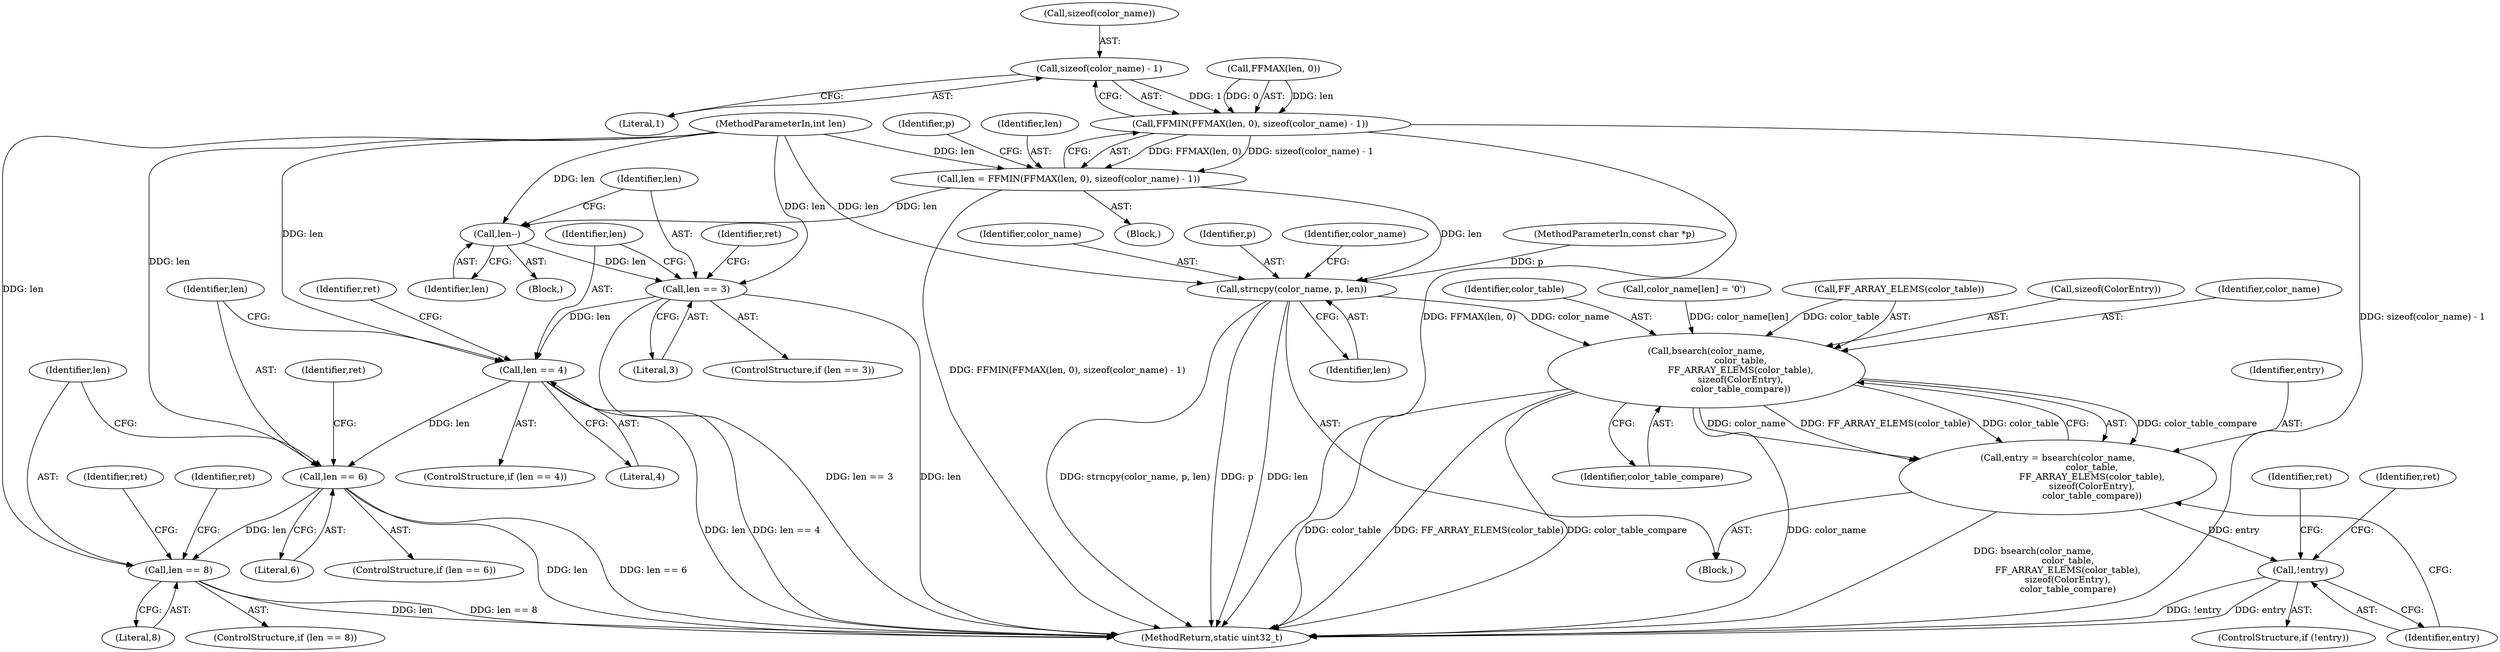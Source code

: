 digraph "0_FFmpeg_cb243972b121b1ae6b60a78ff55a0506c69f3879@API" {
"1000116" [label="(Call,sizeof(color_name) - 1)"];
"1000112" [label="(Call,FFMIN(FFMAX(len, 0), sizeof(color_name) - 1))"];
"1000110" [label="(Call,len = FFMIN(FFMAX(len, 0), sizeof(color_name) - 1))"];
"1000128" [label="(Call,len--)"];
"1000131" [label="(Call,len == 3)"];
"1000159" [label="(Call,len == 4)"];
"1000194" [label="(Call,len == 6)"];
"1000241" [label="(Call,len == 8)"];
"1000302" [label="(Call,strncpy(color_name, p, len))"];
"1000313" [label="(Call,bsearch(color_name,\n                        color_table,\n                        FF_ARRAY_ELEMS(color_table),\n                        sizeof(ColorEntry),\n                        color_table_compare))"];
"1000311" [label="(Call,entry = bsearch(color_name,\n                        color_table,\n                        FF_ARRAY_ELEMS(color_table),\n                        sizeof(ColorEntry),\n                        color_table_compare))"];
"1000322" [label="(Call,!entry)"];
"1000301" [label="(Block,)"];
"1000316" [label="(Call,FF_ARRAY_ELEMS(color_table))"];
"1000311" [label="(Call,entry = bsearch(color_name,\n                        color_table,\n                        FF_ARRAY_ELEMS(color_table),\n                        sizeof(ColorEntry),\n                        color_table_compare))"];
"1000241" [label="(Call,len == 8)"];
"1000243" [label="(Literal,8)"];
"1000112" [label="(Call,FFMIN(FFMAX(len, 0), sizeof(color_name) - 1))"];
"1000164" [label="(Identifier,ret)"];
"1000242" [label="(Identifier,len)"];
"1000323" [label="(Identifier,entry)"];
"1000195" [label="(Identifier,len)"];
"1000116" [label="(Call,sizeof(color_name) - 1)"];
"1000113" [label="(Call,FFMAX(len, 0))"];
"1000321" [label="(ControlStructure,if (!entry))"];
"1000332" [label="(Identifier,ret)"];
"1000194" [label="(Call,len == 6)"];
"1000318" [label="(Call,sizeof(ColorEntry))"];
"1000101" [label="(MethodParameterIn,const char *p)"];
"1000314" [label="(Identifier,color_name)"];
"1000111" [label="(Identifier,len)"];
"1000322" [label="(Call,!entry)"];
"1000327" [label="(Identifier,ret)"];
"1000125" [label="(Block,)"];
"1000160" [label="(Identifier,len)"];
"1000303" [label="(Identifier,color_name)"];
"1000325" [label="(Identifier,ret)"];
"1000128" [label="(Call,len--)"];
"1000158" [label="(ControlStructure,if (len == 4))"];
"1000313" [label="(Call,bsearch(color_name,\n                        color_table,\n                        FF_ARRAY_ELEMS(color_table),\n                        sizeof(ColorEntry),\n                        color_table_compare))"];
"1000133" [label="(Literal,3)"];
"1000103" [label="(Block,)"];
"1000315" [label="(Identifier,color_table)"];
"1000110" [label="(Call,len = FFMIN(FFMAX(len, 0), sizeof(color_name) - 1))"];
"1000193" [label="(ControlStructure,if (len == 6))"];
"1000306" [label="(Call,color_name[len] = '\0')"];
"1000131" [label="(Call,len == 3)"];
"1000136" [label="(Identifier,ret)"];
"1000199" [label="(Identifier,ret)"];
"1000246" [label="(Identifier,ret)"];
"1000129" [label="(Identifier,len)"];
"1000240" [label="(ControlStructure,if (len == 8))"];
"1000304" [label="(Identifier,p)"];
"1000312" [label="(Identifier,entry)"];
"1000302" [label="(Call,strncpy(color_name, p, len))"];
"1000308" [label="(Identifier,color_name)"];
"1000123" [label="(Identifier,p)"];
"1000102" [label="(MethodParameterIn,int len)"];
"1000130" [label="(ControlStructure,if (len == 3))"];
"1000305" [label="(Identifier,len)"];
"1000161" [label="(Literal,4)"];
"1000132" [label="(Identifier,len)"];
"1000196" [label="(Literal,6)"];
"1000320" [label="(Identifier,color_table_compare)"];
"1000333" [label="(MethodReturn,static uint32_t)"];
"1000117" [label="(Call,sizeof(color_name))"];
"1000159" [label="(Call,len == 4)"];
"1000119" [label="(Literal,1)"];
"1000116" -> "1000112"  [label="AST: "];
"1000116" -> "1000119"  [label="CFG: "];
"1000117" -> "1000116"  [label="AST: "];
"1000119" -> "1000116"  [label="AST: "];
"1000112" -> "1000116"  [label="CFG: "];
"1000116" -> "1000112"  [label="DDG: 1"];
"1000112" -> "1000110"  [label="AST: "];
"1000113" -> "1000112"  [label="AST: "];
"1000110" -> "1000112"  [label="CFG: "];
"1000112" -> "1000333"  [label="DDG: FFMAX(len, 0)"];
"1000112" -> "1000333"  [label="DDG: sizeof(color_name) - 1"];
"1000112" -> "1000110"  [label="DDG: FFMAX(len, 0)"];
"1000112" -> "1000110"  [label="DDG: sizeof(color_name) - 1"];
"1000113" -> "1000112"  [label="DDG: len"];
"1000113" -> "1000112"  [label="DDG: 0"];
"1000110" -> "1000103"  [label="AST: "];
"1000111" -> "1000110"  [label="AST: "];
"1000123" -> "1000110"  [label="CFG: "];
"1000110" -> "1000333"  [label="DDG: FFMIN(FFMAX(len, 0), sizeof(color_name) - 1)"];
"1000102" -> "1000110"  [label="DDG: len"];
"1000110" -> "1000128"  [label="DDG: len"];
"1000110" -> "1000302"  [label="DDG: len"];
"1000128" -> "1000125"  [label="AST: "];
"1000128" -> "1000129"  [label="CFG: "];
"1000129" -> "1000128"  [label="AST: "];
"1000132" -> "1000128"  [label="CFG: "];
"1000102" -> "1000128"  [label="DDG: len"];
"1000128" -> "1000131"  [label="DDG: len"];
"1000131" -> "1000130"  [label="AST: "];
"1000131" -> "1000133"  [label="CFG: "];
"1000132" -> "1000131"  [label="AST: "];
"1000133" -> "1000131"  [label="AST: "];
"1000136" -> "1000131"  [label="CFG: "];
"1000160" -> "1000131"  [label="CFG: "];
"1000131" -> "1000333"  [label="DDG: len"];
"1000131" -> "1000333"  [label="DDG: len == 3"];
"1000102" -> "1000131"  [label="DDG: len"];
"1000131" -> "1000159"  [label="DDG: len"];
"1000159" -> "1000158"  [label="AST: "];
"1000159" -> "1000161"  [label="CFG: "];
"1000160" -> "1000159"  [label="AST: "];
"1000161" -> "1000159"  [label="AST: "];
"1000164" -> "1000159"  [label="CFG: "];
"1000195" -> "1000159"  [label="CFG: "];
"1000159" -> "1000333"  [label="DDG: len == 4"];
"1000159" -> "1000333"  [label="DDG: len"];
"1000102" -> "1000159"  [label="DDG: len"];
"1000159" -> "1000194"  [label="DDG: len"];
"1000194" -> "1000193"  [label="AST: "];
"1000194" -> "1000196"  [label="CFG: "];
"1000195" -> "1000194"  [label="AST: "];
"1000196" -> "1000194"  [label="AST: "];
"1000199" -> "1000194"  [label="CFG: "];
"1000242" -> "1000194"  [label="CFG: "];
"1000194" -> "1000333"  [label="DDG: len == 6"];
"1000194" -> "1000333"  [label="DDG: len"];
"1000102" -> "1000194"  [label="DDG: len"];
"1000194" -> "1000241"  [label="DDG: len"];
"1000241" -> "1000240"  [label="AST: "];
"1000241" -> "1000243"  [label="CFG: "];
"1000242" -> "1000241"  [label="AST: "];
"1000243" -> "1000241"  [label="AST: "];
"1000246" -> "1000241"  [label="CFG: "];
"1000332" -> "1000241"  [label="CFG: "];
"1000241" -> "1000333"  [label="DDG: len"];
"1000241" -> "1000333"  [label="DDG: len == 8"];
"1000102" -> "1000241"  [label="DDG: len"];
"1000302" -> "1000301"  [label="AST: "];
"1000302" -> "1000305"  [label="CFG: "];
"1000303" -> "1000302"  [label="AST: "];
"1000304" -> "1000302"  [label="AST: "];
"1000305" -> "1000302"  [label="AST: "];
"1000308" -> "1000302"  [label="CFG: "];
"1000302" -> "1000333"  [label="DDG: p"];
"1000302" -> "1000333"  [label="DDG: len"];
"1000302" -> "1000333"  [label="DDG: strncpy(color_name, p, len)"];
"1000101" -> "1000302"  [label="DDG: p"];
"1000102" -> "1000302"  [label="DDG: len"];
"1000302" -> "1000313"  [label="DDG: color_name"];
"1000313" -> "1000311"  [label="AST: "];
"1000313" -> "1000320"  [label="CFG: "];
"1000314" -> "1000313"  [label="AST: "];
"1000315" -> "1000313"  [label="AST: "];
"1000316" -> "1000313"  [label="AST: "];
"1000318" -> "1000313"  [label="AST: "];
"1000320" -> "1000313"  [label="AST: "];
"1000311" -> "1000313"  [label="CFG: "];
"1000313" -> "1000333"  [label="DDG: color_table"];
"1000313" -> "1000333"  [label="DDG: FF_ARRAY_ELEMS(color_table)"];
"1000313" -> "1000333"  [label="DDG: color_table_compare"];
"1000313" -> "1000333"  [label="DDG: color_name"];
"1000313" -> "1000311"  [label="DDG: color_table_compare"];
"1000313" -> "1000311"  [label="DDG: color_name"];
"1000313" -> "1000311"  [label="DDG: FF_ARRAY_ELEMS(color_table)"];
"1000313" -> "1000311"  [label="DDG: color_table"];
"1000306" -> "1000313"  [label="DDG: color_name[len]"];
"1000316" -> "1000313"  [label="DDG: color_table"];
"1000311" -> "1000301"  [label="AST: "];
"1000312" -> "1000311"  [label="AST: "];
"1000323" -> "1000311"  [label="CFG: "];
"1000311" -> "1000333"  [label="DDG: bsearch(color_name,\n                        color_table,\n                        FF_ARRAY_ELEMS(color_table),\n                        sizeof(ColorEntry),\n                        color_table_compare)"];
"1000311" -> "1000322"  [label="DDG: entry"];
"1000322" -> "1000321"  [label="AST: "];
"1000322" -> "1000323"  [label="CFG: "];
"1000323" -> "1000322"  [label="AST: "];
"1000325" -> "1000322"  [label="CFG: "];
"1000327" -> "1000322"  [label="CFG: "];
"1000322" -> "1000333"  [label="DDG: !entry"];
"1000322" -> "1000333"  [label="DDG: entry"];
}
